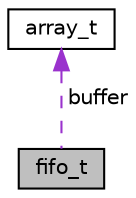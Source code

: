 digraph "fifo_t"
{
 // LATEX_PDF_SIZE
  edge [fontname="Helvetica",fontsize="10",labelfontname="Helvetica",labelfontsize="10"];
  node [fontname="Helvetica",fontsize="10",shape=record];
  Node1 [label="fifo_t",height=0.2,width=0.4,color="black", fillcolor="grey75", style="filled", fontcolor="black",tooltip="FIFO buffer structure."];
  Node2 -> Node1 [dir="back",color="darkorchid3",fontsize="10",style="dashed",label=" buffer" ,fontname="Helvetica"];
  Node2 [label="array_t",height=0.2,width=0.4,color="black", fillcolor="white", style="filled",URL="$structarray__t.html",tooltip="Array structure for FIFO buffer."];
}
